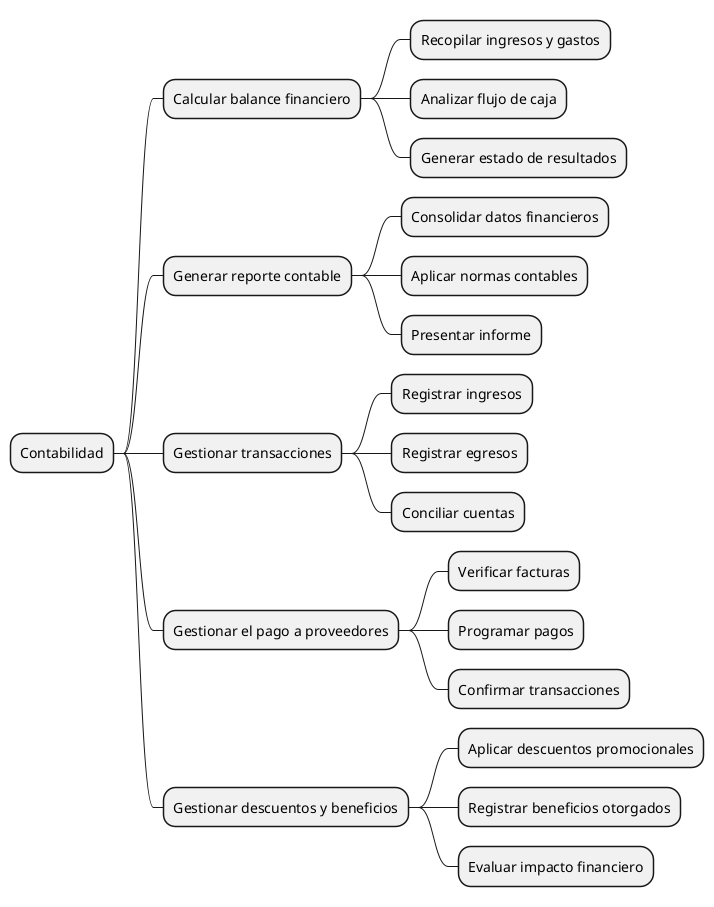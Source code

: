 @startmindmap
* Contabilidad
** Calcular balance financiero
*** Recopilar ingresos y gastos
*** Analizar flujo de caja
*** Generar estado de resultados
** Generar reporte contable
*** Consolidar datos financieros
*** Aplicar normas contables
*** Presentar informe
** Gestionar transacciones
*** Registrar ingresos
*** Registrar egresos
*** Conciliar cuentas
** Gestionar el pago a proveedores
*** Verificar facturas
*** Programar pagos
*** Confirmar transacciones
** Gestionar descuentos y beneficios
*** Aplicar descuentos promocionales
*** Registrar beneficios otorgados
*** Evaluar impacto financiero
@endmindmap
